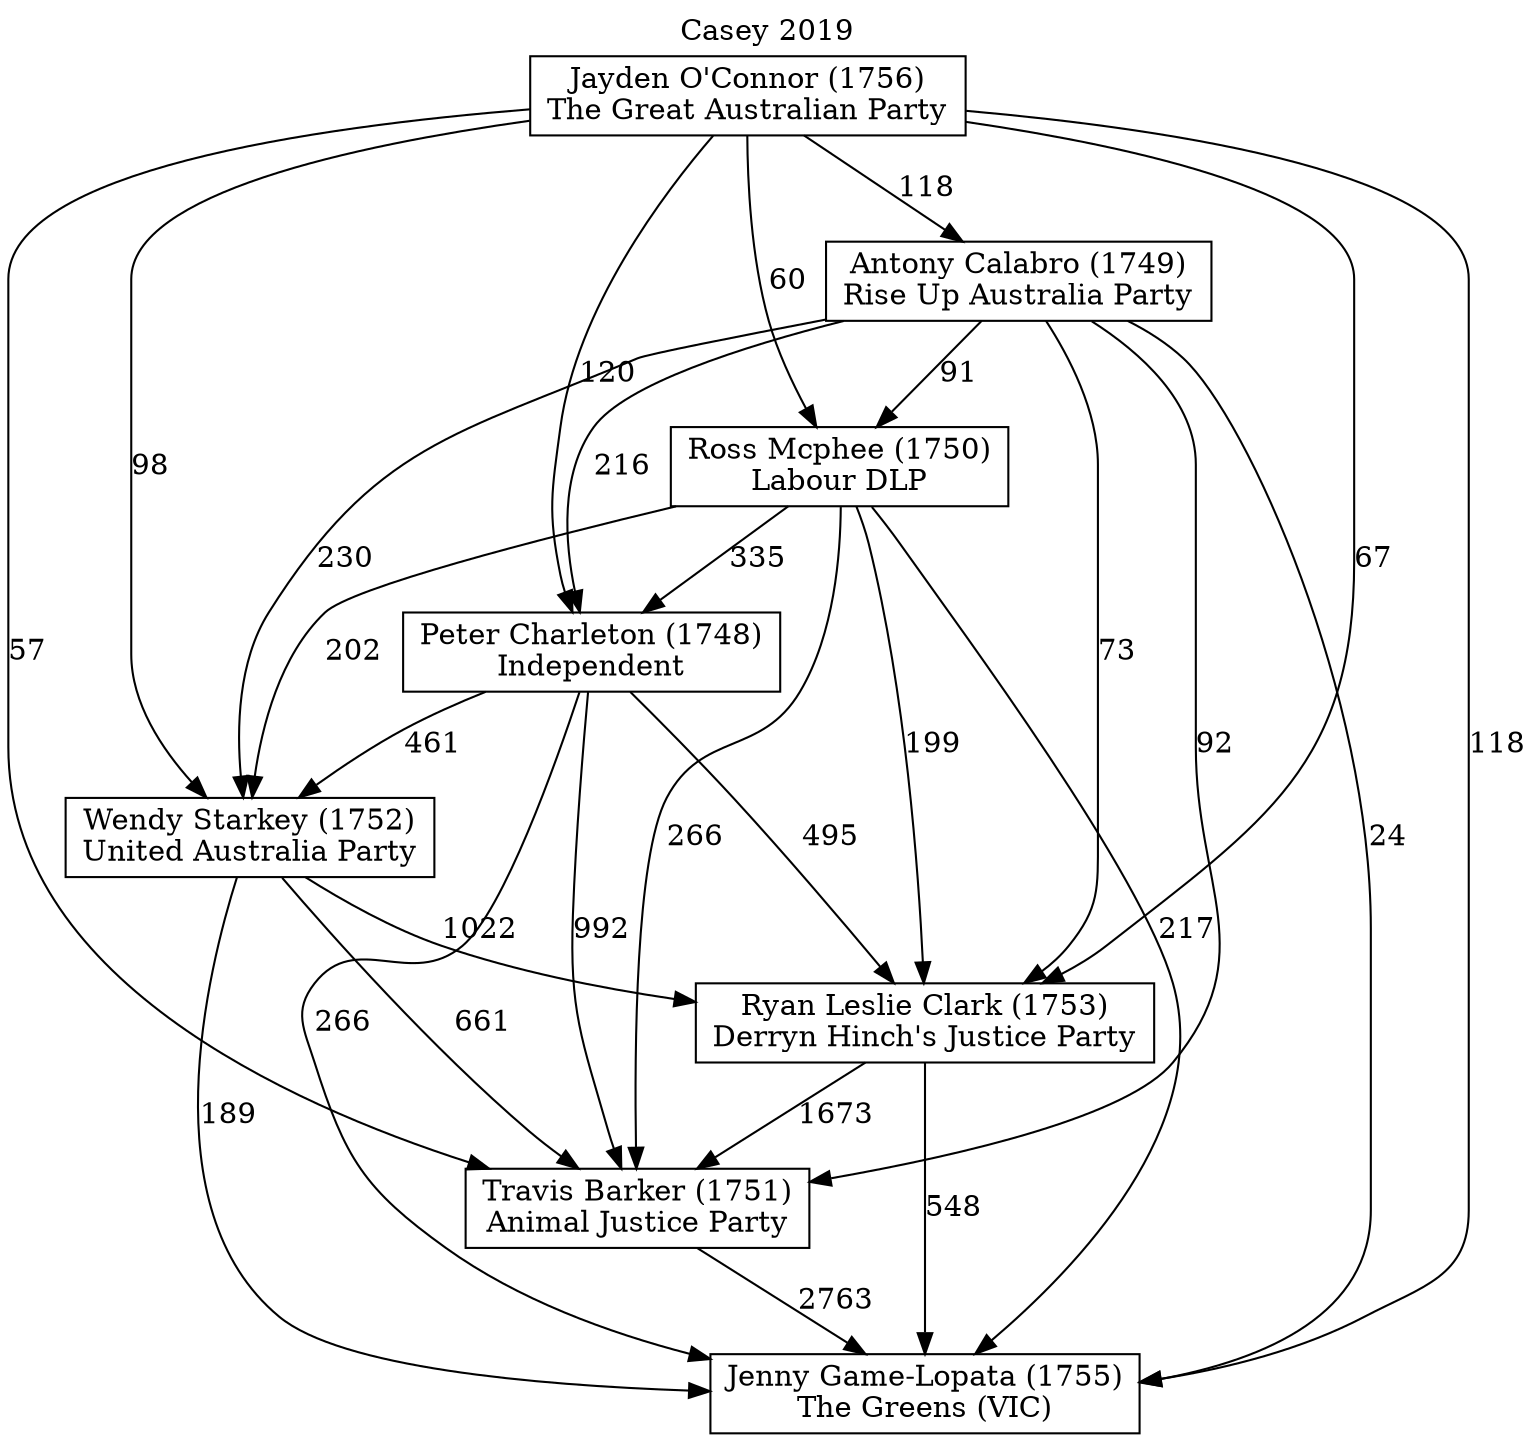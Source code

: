 // House preference flow
digraph "Jenny Game-Lopata (1755)_Casey_2019" {
	graph [label="Casey 2019" labelloc=t mclimit=10]
	node [shape=box]
	"Jenny Game-Lopata (1755)" [label="Jenny Game-Lopata (1755)
The Greens (VIC)"]
	"Travis Barker (1751)" [label="Travis Barker (1751)
Animal Justice Party"]
	"Ryan Leslie Clark (1753)" [label="Ryan Leslie Clark (1753)
Derryn Hinch's Justice Party"]
	"Wendy Starkey (1752)" [label="Wendy Starkey (1752)
United Australia Party"]
	"Peter Charleton (1748)" [label="Peter Charleton (1748)
Independent"]
	"Ross Mcphee (1750)" [label="Ross Mcphee (1750)
Labour DLP"]
	"Antony Calabro (1749)" [label="Antony Calabro (1749)
Rise Up Australia Party"]
	"Jayden O'Connor (1756)" [label="Jayden O'Connor (1756)
The Great Australian Party"]
	"Jenny Game-Lopata (1755)" [label="Jenny Game-Lopata (1755)
The Greens (VIC)"]
	"Ryan Leslie Clark (1753)" [label="Ryan Leslie Clark (1753)
Derryn Hinch's Justice Party"]
	"Wendy Starkey (1752)" [label="Wendy Starkey (1752)
United Australia Party"]
	"Peter Charleton (1748)" [label="Peter Charleton (1748)
Independent"]
	"Ross Mcphee (1750)" [label="Ross Mcphee (1750)
Labour DLP"]
	"Antony Calabro (1749)" [label="Antony Calabro (1749)
Rise Up Australia Party"]
	"Jayden O'Connor (1756)" [label="Jayden O'Connor (1756)
The Great Australian Party"]
	"Jenny Game-Lopata (1755)" [label="Jenny Game-Lopata (1755)
The Greens (VIC)"]
	"Wendy Starkey (1752)" [label="Wendy Starkey (1752)
United Australia Party"]
	"Peter Charleton (1748)" [label="Peter Charleton (1748)
Independent"]
	"Ross Mcphee (1750)" [label="Ross Mcphee (1750)
Labour DLP"]
	"Antony Calabro (1749)" [label="Antony Calabro (1749)
Rise Up Australia Party"]
	"Jayden O'Connor (1756)" [label="Jayden O'Connor (1756)
The Great Australian Party"]
	"Jenny Game-Lopata (1755)" [label="Jenny Game-Lopata (1755)
The Greens (VIC)"]
	"Peter Charleton (1748)" [label="Peter Charleton (1748)
Independent"]
	"Ross Mcphee (1750)" [label="Ross Mcphee (1750)
Labour DLP"]
	"Antony Calabro (1749)" [label="Antony Calabro (1749)
Rise Up Australia Party"]
	"Jayden O'Connor (1756)" [label="Jayden O'Connor (1756)
The Great Australian Party"]
	"Jenny Game-Lopata (1755)" [label="Jenny Game-Lopata (1755)
The Greens (VIC)"]
	"Ross Mcphee (1750)" [label="Ross Mcphee (1750)
Labour DLP"]
	"Antony Calabro (1749)" [label="Antony Calabro (1749)
Rise Up Australia Party"]
	"Jayden O'Connor (1756)" [label="Jayden O'Connor (1756)
The Great Australian Party"]
	"Jenny Game-Lopata (1755)" [label="Jenny Game-Lopata (1755)
The Greens (VIC)"]
	"Antony Calabro (1749)" [label="Antony Calabro (1749)
Rise Up Australia Party"]
	"Jayden O'Connor (1756)" [label="Jayden O'Connor (1756)
The Great Australian Party"]
	"Jenny Game-Lopata (1755)" [label="Jenny Game-Lopata (1755)
The Greens (VIC)"]
	"Jayden O'Connor (1756)" [label="Jayden O'Connor (1756)
The Great Australian Party"]
	"Jayden O'Connor (1756)" [label="Jayden O'Connor (1756)
The Great Australian Party"]
	"Antony Calabro (1749)" [label="Antony Calabro (1749)
Rise Up Australia Party"]
	"Jayden O'Connor (1756)" [label="Jayden O'Connor (1756)
The Great Australian Party"]
	"Jayden O'Connor (1756)" [label="Jayden O'Connor (1756)
The Great Australian Party"]
	"Ross Mcphee (1750)" [label="Ross Mcphee (1750)
Labour DLP"]
	"Antony Calabro (1749)" [label="Antony Calabro (1749)
Rise Up Australia Party"]
	"Jayden O'Connor (1756)" [label="Jayden O'Connor (1756)
The Great Australian Party"]
	"Ross Mcphee (1750)" [label="Ross Mcphee (1750)
Labour DLP"]
	"Jayden O'Connor (1756)" [label="Jayden O'Connor (1756)
The Great Australian Party"]
	"Jayden O'Connor (1756)" [label="Jayden O'Connor (1756)
The Great Australian Party"]
	"Antony Calabro (1749)" [label="Antony Calabro (1749)
Rise Up Australia Party"]
	"Jayden O'Connor (1756)" [label="Jayden O'Connor (1756)
The Great Australian Party"]
	"Jayden O'Connor (1756)" [label="Jayden O'Connor (1756)
The Great Australian Party"]
	"Peter Charleton (1748)" [label="Peter Charleton (1748)
Independent"]
	"Ross Mcphee (1750)" [label="Ross Mcphee (1750)
Labour DLP"]
	"Antony Calabro (1749)" [label="Antony Calabro (1749)
Rise Up Australia Party"]
	"Jayden O'Connor (1756)" [label="Jayden O'Connor (1756)
The Great Australian Party"]
	"Peter Charleton (1748)" [label="Peter Charleton (1748)
Independent"]
	"Antony Calabro (1749)" [label="Antony Calabro (1749)
Rise Up Australia Party"]
	"Jayden O'Connor (1756)" [label="Jayden O'Connor (1756)
The Great Australian Party"]
	"Peter Charleton (1748)" [label="Peter Charleton (1748)
Independent"]
	"Jayden O'Connor (1756)" [label="Jayden O'Connor (1756)
The Great Australian Party"]
	"Jayden O'Connor (1756)" [label="Jayden O'Connor (1756)
The Great Australian Party"]
	"Antony Calabro (1749)" [label="Antony Calabro (1749)
Rise Up Australia Party"]
	"Jayden O'Connor (1756)" [label="Jayden O'Connor (1756)
The Great Australian Party"]
	"Jayden O'Connor (1756)" [label="Jayden O'Connor (1756)
The Great Australian Party"]
	"Ross Mcphee (1750)" [label="Ross Mcphee (1750)
Labour DLP"]
	"Antony Calabro (1749)" [label="Antony Calabro (1749)
Rise Up Australia Party"]
	"Jayden O'Connor (1756)" [label="Jayden O'Connor (1756)
The Great Australian Party"]
	"Ross Mcphee (1750)" [label="Ross Mcphee (1750)
Labour DLP"]
	"Jayden O'Connor (1756)" [label="Jayden O'Connor (1756)
The Great Australian Party"]
	"Jayden O'Connor (1756)" [label="Jayden O'Connor (1756)
The Great Australian Party"]
	"Antony Calabro (1749)" [label="Antony Calabro (1749)
Rise Up Australia Party"]
	"Jayden O'Connor (1756)" [label="Jayden O'Connor (1756)
The Great Australian Party"]
	"Jayden O'Connor (1756)" [label="Jayden O'Connor (1756)
The Great Australian Party"]
	"Wendy Starkey (1752)" [label="Wendy Starkey (1752)
United Australia Party"]
	"Peter Charleton (1748)" [label="Peter Charleton (1748)
Independent"]
	"Ross Mcphee (1750)" [label="Ross Mcphee (1750)
Labour DLP"]
	"Antony Calabro (1749)" [label="Antony Calabro (1749)
Rise Up Australia Party"]
	"Jayden O'Connor (1756)" [label="Jayden O'Connor (1756)
The Great Australian Party"]
	"Wendy Starkey (1752)" [label="Wendy Starkey (1752)
United Australia Party"]
	"Ross Mcphee (1750)" [label="Ross Mcphee (1750)
Labour DLP"]
	"Antony Calabro (1749)" [label="Antony Calabro (1749)
Rise Up Australia Party"]
	"Jayden O'Connor (1756)" [label="Jayden O'Connor (1756)
The Great Australian Party"]
	"Wendy Starkey (1752)" [label="Wendy Starkey (1752)
United Australia Party"]
	"Antony Calabro (1749)" [label="Antony Calabro (1749)
Rise Up Australia Party"]
	"Jayden O'Connor (1756)" [label="Jayden O'Connor (1756)
The Great Australian Party"]
	"Wendy Starkey (1752)" [label="Wendy Starkey (1752)
United Australia Party"]
	"Jayden O'Connor (1756)" [label="Jayden O'Connor (1756)
The Great Australian Party"]
	"Jayden O'Connor (1756)" [label="Jayden O'Connor (1756)
The Great Australian Party"]
	"Antony Calabro (1749)" [label="Antony Calabro (1749)
Rise Up Australia Party"]
	"Jayden O'Connor (1756)" [label="Jayden O'Connor (1756)
The Great Australian Party"]
	"Jayden O'Connor (1756)" [label="Jayden O'Connor (1756)
The Great Australian Party"]
	"Ross Mcphee (1750)" [label="Ross Mcphee (1750)
Labour DLP"]
	"Antony Calabro (1749)" [label="Antony Calabro (1749)
Rise Up Australia Party"]
	"Jayden O'Connor (1756)" [label="Jayden O'Connor (1756)
The Great Australian Party"]
	"Ross Mcphee (1750)" [label="Ross Mcphee (1750)
Labour DLP"]
	"Jayden O'Connor (1756)" [label="Jayden O'Connor (1756)
The Great Australian Party"]
	"Jayden O'Connor (1756)" [label="Jayden O'Connor (1756)
The Great Australian Party"]
	"Antony Calabro (1749)" [label="Antony Calabro (1749)
Rise Up Australia Party"]
	"Jayden O'Connor (1756)" [label="Jayden O'Connor (1756)
The Great Australian Party"]
	"Jayden O'Connor (1756)" [label="Jayden O'Connor (1756)
The Great Australian Party"]
	"Peter Charleton (1748)" [label="Peter Charleton (1748)
Independent"]
	"Ross Mcphee (1750)" [label="Ross Mcphee (1750)
Labour DLP"]
	"Antony Calabro (1749)" [label="Antony Calabro (1749)
Rise Up Australia Party"]
	"Jayden O'Connor (1756)" [label="Jayden O'Connor (1756)
The Great Australian Party"]
	"Peter Charleton (1748)" [label="Peter Charleton (1748)
Independent"]
	"Antony Calabro (1749)" [label="Antony Calabro (1749)
Rise Up Australia Party"]
	"Jayden O'Connor (1756)" [label="Jayden O'Connor (1756)
The Great Australian Party"]
	"Peter Charleton (1748)" [label="Peter Charleton (1748)
Independent"]
	"Jayden O'Connor (1756)" [label="Jayden O'Connor (1756)
The Great Australian Party"]
	"Jayden O'Connor (1756)" [label="Jayden O'Connor (1756)
The Great Australian Party"]
	"Antony Calabro (1749)" [label="Antony Calabro (1749)
Rise Up Australia Party"]
	"Jayden O'Connor (1756)" [label="Jayden O'Connor (1756)
The Great Australian Party"]
	"Jayden O'Connor (1756)" [label="Jayden O'Connor (1756)
The Great Australian Party"]
	"Ross Mcphee (1750)" [label="Ross Mcphee (1750)
Labour DLP"]
	"Antony Calabro (1749)" [label="Antony Calabro (1749)
Rise Up Australia Party"]
	"Jayden O'Connor (1756)" [label="Jayden O'Connor (1756)
The Great Australian Party"]
	"Ross Mcphee (1750)" [label="Ross Mcphee (1750)
Labour DLP"]
	"Jayden O'Connor (1756)" [label="Jayden O'Connor (1756)
The Great Australian Party"]
	"Jayden O'Connor (1756)" [label="Jayden O'Connor (1756)
The Great Australian Party"]
	"Antony Calabro (1749)" [label="Antony Calabro (1749)
Rise Up Australia Party"]
	"Jayden O'Connor (1756)" [label="Jayden O'Connor (1756)
The Great Australian Party"]
	"Jayden O'Connor (1756)" [label="Jayden O'Connor (1756)
The Great Australian Party"]
	"Ryan Leslie Clark (1753)" [label="Ryan Leslie Clark (1753)
Derryn Hinch's Justice Party"]
	"Wendy Starkey (1752)" [label="Wendy Starkey (1752)
United Australia Party"]
	"Peter Charleton (1748)" [label="Peter Charleton (1748)
Independent"]
	"Ross Mcphee (1750)" [label="Ross Mcphee (1750)
Labour DLP"]
	"Antony Calabro (1749)" [label="Antony Calabro (1749)
Rise Up Australia Party"]
	"Jayden O'Connor (1756)" [label="Jayden O'Connor (1756)
The Great Australian Party"]
	"Ryan Leslie Clark (1753)" [label="Ryan Leslie Clark (1753)
Derryn Hinch's Justice Party"]
	"Peter Charleton (1748)" [label="Peter Charleton (1748)
Independent"]
	"Ross Mcphee (1750)" [label="Ross Mcphee (1750)
Labour DLP"]
	"Antony Calabro (1749)" [label="Antony Calabro (1749)
Rise Up Australia Party"]
	"Jayden O'Connor (1756)" [label="Jayden O'Connor (1756)
The Great Australian Party"]
	"Ryan Leslie Clark (1753)" [label="Ryan Leslie Clark (1753)
Derryn Hinch's Justice Party"]
	"Ross Mcphee (1750)" [label="Ross Mcphee (1750)
Labour DLP"]
	"Antony Calabro (1749)" [label="Antony Calabro (1749)
Rise Up Australia Party"]
	"Jayden O'Connor (1756)" [label="Jayden O'Connor (1756)
The Great Australian Party"]
	"Ryan Leslie Clark (1753)" [label="Ryan Leslie Clark (1753)
Derryn Hinch's Justice Party"]
	"Antony Calabro (1749)" [label="Antony Calabro (1749)
Rise Up Australia Party"]
	"Jayden O'Connor (1756)" [label="Jayden O'Connor (1756)
The Great Australian Party"]
	"Ryan Leslie Clark (1753)" [label="Ryan Leslie Clark (1753)
Derryn Hinch's Justice Party"]
	"Jayden O'Connor (1756)" [label="Jayden O'Connor (1756)
The Great Australian Party"]
	"Jayden O'Connor (1756)" [label="Jayden O'Connor (1756)
The Great Australian Party"]
	"Antony Calabro (1749)" [label="Antony Calabro (1749)
Rise Up Australia Party"]
	"Jayden O'Connor (1756)" [label="Jayden O'Connor (1756)
The Great Australian Party"]
	"Jayden O'Connor (1756)" [label="Jayden O'Connor (1756)
The Great Australian Party"]
	"Ross Mcphee (1750)" [label="Ross Mcphee (1750)
Labour DLP"]
	"Antony Calabro (1749)" [label="Antony Calabro (1749)
Rise Up Australia Party"]
	"Jayden O'Connor (1756)" [label="Jayden O'Connor (1756)
The Great Australian Party"]
	"Ross Mcphee (1750)" [label="Ross Mcphee (1750)
Labour DLP"]
	"Jayden O'Connor (1756)" [label="Jayden O'Connor (1756)
The Great Australian Party"]
	"Jayden O'Connor (1756)" [label="Jayden O'Connor (1756)
The Great Australian Party"]
	"Antony Calabro (1749)" [label="Antony Calabro (1749)
Rise Up Australia Party"]
	"Jayden O'Connor (1756)" [label="Jayden O'Connor (1756)
The Great Australian Party"]
	"Jayden O'Connor (1756)" [label="Jayden O'Connor (1756)
The Great Australian Party"]
	"Peter Charleton (1748)" [label="Peter Charleton (1748)
Independent"]
	"Ross Mcphee (1750)" [label="Ross Mcphee (1750)
Labour DLP"]
	"Antony Calabro (1749)" [label="Antony Calabro (1749)
Rise Up Australia Party"]
	"Jayden O'Connor (1756)" [label="Jayden O'Connor (1756)
The Great Australian Party"]
	"Peter Charleton (1748)" [label="Peter Charleton (1748)
Independent"]
	"Antony Calabro (1749)" [label="Antony Calabro (1749)
Rise Up Australia Party"]
	"Jayden O'Connor (1756)" [label="Jayden O'Connor (1756)
The Great Australian Party"]
	"Peter Charleton (1748)" [label="Peter Charleton (1748)
Independent"]
	"Jayden O'Connor (1756)" [label="Jayden O'Connor (1756)
The Great Australian Party"]
	"Jayden O'Connor (1756)" [label="Jayden O'Connor (1756)
The Great Australian Party"]
	"Antony Calabro (1749)" [label="Antony Calabro (1749)
Rise Up Australia Party"]
	"Jayden O'Connor (1756)" [label="Jayden O'Connor (1756)
The Great Australian Party"]
	"Jayden O'Connor (1756)" [label="Jayden O'Connor (1756)
The Great Australian Party"]
	"Ross Mcphee (1750)" [label="Ross Mcphee (1750)
Labour DLP"]
	"Antony Calabro (1749)" [label="Antony Calabro (1749)
Rise Up Australia Party"]
	"Jayden O'Connor (1756)" [label="Jayden O'Connor (1756)
The Great Australian Party"]
	"Ross Mcphee (1750)" [label="Ross Mcphee (1750)
Labour DLP"]
	"Jayden O'Connor (1756)" [label="Jayden O'Connor (1756)
The Great Australian Party"]
	"Jayden O'Connor (1756)" [label="Jayden O'Connor (1756)
The Great Australian Party"]
	"Antony Calabro (1749)" [label="Antony Calabro (1749)
Rise Up Australia Party"]
	"Jayden O'Connor (1756)" [label="Jayden O'Connor (1756)
The Great Australian Party"]
	"Jayden O'Connor (1756)" [label="Jayden O'Connor (1756)
The Great Australian Party"]
	"Wendy Starkey (1752)" [label="Wendy Starkey (1752)
United Australia Party"]
	"Peter Charleton (1748)" [label="Peter Charleton (1748)
Independent"]
	"Ross Mcphee (1750)" [label="Ross Mcphee (1750)
Labour DLP"]
	"Antony Calabro (1749)" [label="Antony Calabro (1749)
Rise Up Australia Party"]
	"Jayden O'Connor (1756)" [label="Jayden O'Connor (1756)
The Great Australian Party"]
	"Wendy Starkey (1752)" [label="Wendy Starkey (1752)
United Australia Party"]
	"Ross Mcphee (1750)" [label="Ross Mcphee (1750)
Labour DLP"]
	"Antony Calabro (1749)" [label="Antony Calabro (1749)
Rise Up Australia Party"]
	"Jayden O'Connor (1756)" [label="Jayden O'Connor (1756)
The Great Australian Party"]
	"Wendy Starkey (1752)" [label="Wendy Starkey (1752)
United Australia Party"]
	"Antony Calabro (1749)" [label="Antony Calabro (1749)
Rise Up Australia Party"]
	"Jayden O'Connor (1756)" [label="Jayden O'Connor (1756)
The Great Australian Party"]
	"Wendy Starkey (1752)" [label="Wendy Starkey (1752)
United Australia Party"]
	"Jayden O'Connor (1756)" [label="Jayden O'Connor (1756)
The Great Australian Party"]
	"Jayden O'Connor (1756)" [label="Jayden O'Connor (1756)
The Great Australian Party"]
	"Antony Calabro (1749)" [label="Antony Calabro (1749)
Rise Up Australia Party"]
	"Jayden O'Connor (1756)" [label="Jayden O'Connor (1756)
The Great Australian Party"]
	"Jayden O'Connor (1756)" [label="Jayden O'Connor (1756)
The Great Australian Party"]
	"Ross Mcphee (1750)" [label="Ross Mcphee (1750)
Labour DLP"]
	"Antony Calabro (1749)" [label="Antony Calabro (1749)
Rise Up Australia Party"]
	"Jayden O'Connor (1756)" [label="Jayden O'Connor (1756)
The Great Australian Party"]
	"Ross Mcphee (1750)" [label="Ross Mcphee (1750)
Labour DLP"]
	"Jayden O'Connor (1756)" [label="Jayden O'Connor (1756)
The Great Australian Party"]
	"Jayden O'Connor (1756)" [label="Jayden O'Connor (1756)
The Great Australian Party"]
	"Antony Calabro (1749)" [label="Antony Calabro (1749)
Rise Up Australia Party"]
	"Jayden O'Connor (1756)" [label="Jayden O'Connor (1756)
The Great Australian Party"]
	"Jayden O'Connor (1756)" [label="Jayden O'Connor (1756)
The Great Australian Party"]
	"Peter Charleton (1748)" [label="Peter Charleton (1748)
Independent"]
	"Ross Mcphee (1750)" [label="Ross Mcphee (1750)
Labour DLP"]
	"Antony Calabro (1749)" [label="Antony Calabro (1749)
Rise Up Australia Party"]
	"Jayden O'Connor (1756)" [label="Jayden O'Connor (1756)
The Great Australian Party"]
	"Peter Charleton (1748)" [label="Peter Charleton (1748)
Independent"]
	"Antony Calabro (1749)" [label="Antony Calabro (1749)
Rise Up Australia Party"]
	"Jayden O'Connor (1756)" [label="Jayden O'Connor (1756)
The Great Australian Party"]
	"Peter Charleton (1748)" [label="Peter Charleton (1748)
Independent"]
	"Jayden O'Connor (1756)" [label="Jayden O'Connor (1756)
The Great Australian Party"]
	"Jayden O'Connor (1756)" [label="Jayden O'Connor (1756)
The Great Australian Party"]
	"Antony Calabro (1749)" [label="Antony Calabro (1749)
Rise Up Australia Party"]
	"Jayden O'Connor (1756)" [label="Jayden O'Connor (1756)
The Great Australian Party"]
	"Jayden O'Connor (1756)" [label="Jayden O'Connor (1756)
The Great Australian Party"]
	"Ross Mcphee (1750)" [label="Ross Mcphee (1750)
Labour DLP"]
	"Antony Calabro (1749)" [label="Antony Calabro (1749)
Rise Up Australia Party"]
	"Jayden O'Connor (1756)" [label="Jayden O'Connor (1756)
The Great Australian Party"]
	"Ross Mcphee (1750)" [label="Ross Mcphee (1750)
Labour DLP"]
	"Jayden O'Connor (1756)" [label="Jayden O'Connor (1756)
The Great Australian Party"]
	"Jayden O'Connor (1756)" [label="Jayden O'Connor (1756)
The Great Australian Party"]
	"Antony Calabro (1749)" [label="Antony Calabro (1749)
Rise Up Australia Party"]
	"Jayden O'Connor (1756)" [label="Jayden O'Connor (1756)
The Great Australian Party"]
	"Jayden O'Connor (1756)" [label="Jayden O'Connor (1756)
The Great Australian Party"]
	"Travis Barker (1751)" [label="Travis Barker (1751)
Animal Justice Party"]
	"Ryan Leslie Clark (1753)" [label="Ryan Leslie Clark (1753)
Derryn Hinch's Justice Party"]
	"Wendy Starkey (1752)" [label="Wendy Starkey (1752)
United Australia Party"]
	"Peter Charleton (1748)" [label="Peter Charleton (1748)
Independent"]
	"Ross Mcphee (1750)" [label="Ross Mcphee (1750)
Labour DLP"]
	"Antony Calabro (1749)" [label="Antony Calabro (1749)
Rise Up Australia Party"]
	"Jayden O'Connor (1756)" [label="Jayden O'Connor (1756)
The Great Australian Party"]
	"Travis Barker (1751)" [label="Travis Barker (1751)
Animal Justice Party"]
	"Wendy Starkey (1752)" [label="Wendy Starkey (1752)
United Australia Party"]
	"Peter Charleton (1748)" [label="Peter Charleton (1748)
Independent"]
	"Ross Mcphee (1750)" [label="Ross Mcphee (1750)
Labour DLP"]
	"Antony Calabro (1749)" [label="Antony Calabro (1749)
Rise Up Australia Party"]
	"Jayden O'Connor (1756)" [label="Jayden O'Connor (1756)
The Great Australian Party"]
	"Travis Barker (1751)" [label="Travis Barker (1751)
Animal Justice Party"]
	"Peter Charleton (1748)" [label="Peter Charleton (1748)
Independent"]
	"Ross Mcphee (1750)" [label="Ross Mcphee (1750)
Labour DLP"]
	"Antony Calabro (1749)" [label="Antony Calabro (1749)
Rise Up Australia Party"]
	"Jayden O'Connor (1756)" [label="Jayden O'Connor (1756)
The Great Australian Party"]
	"Travis Barker (1751)" [label="Travis Barker (1751)
Animal Justice Party"]
	"Ross Mcphee (1750)" [label="Ross Mcphee (1750)
Labour DLP"]
	"Antony Calabro (1749)" [label="Antony Calabro (1749)
Rise Up Australia Party"]
	"Jayden O'Connor (1756)" [label="Jayden O'Connor (1756)
The Great Australian Party"]
	"Travis Barker (1751)" [label="Travis Barker (1751)
Animal Justice Party"]
	"Antony Calabro (1749)" [label="Antony Calabro (1749)
Rise Up Australia Party"]
	"Jayden O'Connor (1756)" [label="Jayden O'Connor (1756)
The Great Australian Party"]
	"Travis Barker (1751)" [label="Travis Barker (1751)
Animal Justice Party"]
	"Jayden O'Connor (1756)" [label="Jayden O'Connor (1756)
The Great Australian Party"]
	"Jayden O'Connor (1756)" [label="Jayden O'Connor (1756)
The Great Australian Party"]
	"Antony Calabro (1749)" [label="Antony Calabro (1749)
Rise Up Australia Party"]
	"Jayden O'Connor (1756)" [label="Jayden O'Connor (1756)
The Great Australian Party"]
	"Jayden O'Connor (1756)" [label="Jayden O'Connor (1756)
The Great Australian Party"]
	"Ross Mcphee (1750)" [label="Ross Mcphee (1750)
Labour DLP"]
	"Antony Calabro (1749)" [label="Antony Calabro (1749)
Rise Up Australia Party"]
	"Jayden O'Connor (1756)" [label="Jayden O'Connor (1756)
The Great Australian Party"]
	"Ross Mcphee (1750)" [label="Ross Mcphee (1750)
Labour DLP"]
	"Jayden O'Connor (1756)" [label="Jayden O'Connor (1756)
The Great Australian Party"]
	"Jayden O'Connor (1756)" [label="Jayden O'Connor (1756)
The Great Australian Party"]
	"Antony Calabro (1749)" [label="Antony Calabro (1749)
Rise Up Australia Party"]
	"Jayden O'Connor (1756)" [label="Jayden O'Connor (1756)
The Great Australian Party"]
	"Jayden O'Connor (1756)" [label="Jayden O'Connor (1756)
The Great Australian Party"]
	"Peter Charleton (1748)" [label="Peter Charleton (1748)
Independent"]
	"Ross Mcphee (1750)" [label="Ross Mcphee (1750)
Labour DLP"]
	"Antony Calabro (1749)" [label="Antony Calabro (1749)
Rise Up Australia Party"]
	"Jayden O'Connor (1756)" [label="Jayden O'Connor (1756)
The Great Australian Party"]
	"Peter Charleton (1748)" [label="Peter Charleton (1748)
Independent"]
	"Antony Calabro (1749)" [label="Antony Calabro (1749)
Rise Up Australia Party"]
	"Jayden O'Connor (1756)" [label="Jayden O'Connor (1756)
The Great Australian Party"]
	"Peter Charleton (1748)" [label="Peter Charleton (1748)
Independent"]
	"Jayden O'Connor (1756)" [label="Jayden O'Connor (1756)
The Great Australian Party"]
	"Jayden O'Connor (1756)" [label="Jayden O'Connor (1756)
The Great Australian Party"]
	"Antony Calabro (1749)" [label="Antony Calabro (1749)
Rise Up Australia Party"]
	"Jayden O'Connor (1756)" [label="Jayden O'Connor (1756)
The Great Australian Party"]
	"Jayden O'Connor (1756)" [label="Jayden O'Connor (1756)
The Great Australian Party"]
	"Ross Mcphee (1750)" [label="Ross Mcphee (1750)
Labour DLP"]
	"Antony Calabro (1749)" [label="Antony Calabro (1749)
Rise Up Australia Party"]
	"Jayden O'Connor (1756)" [label="Jayden O'Connor (1756)
The Great Australian Party"]
	"Ross Mcphee (1750)" [label="Ross Mcphee (1750)
Labour DLP"]
	"Jayden O'Connor (1756)" [label="Jayden O'Connor (1756)
The Great Australian Party"]
	"Jayden O'Connor (1756)" [label="Jayden O'Connor (1756)
The Great Australian Party"]
	"Antony Calabro (1749)" [label="Antony Calabro (1749)
Rise Up Australia Party"]
	"Jayden O'Connor (1756)" [label="Jayden O'Connor (1756)
The Great Australian Party"]
	"Jayden O'Connor (1756)" [label="Jayden O'Connor (1756)
The Great Australian Party"]
	"Wendy Starkey (1752)" [label="Wendy Starkey (1752)
United Australia Party"]
	"Peter Charleton (1748)" [label="Peter Charleton (1748)
Independent"]
	"Ross Mcphee (1750)" [label="Ross Mcphee (1750)
Labour DLP"]
	"Antony Calabro (1749)" [label="Antony Calabro (1749)
Rise Up Australia Party"]
	"Jayden O'Connor (1756)" [label="Jayden O'Connor (1756)
The Great Australian Party"]
	"Wendy Starkey (1752)" [label="Wendy Starkey (1752)
United Australia Party"]
	"Ross Mcphee (1750)" [label="Ross Mcphee (1750)
Labour DLP"]
	"Antony Calabro (1749)" [label="Antony Calabro (1749)
Rise Up Australia Party"]
	"Jayden O'Connor (1756)" [label="Jayden O'Connor (1756)
The Great Australian Party"]
	"Wendy Starkey (1752)" [label="Wendy Starkey (1752)
United Australia Party"]
	"Antony Calabro (1749)" [label="Antony Calabro (1749)
Rise Up Australia Party"]
	"Jayden O'Connor (1756)" [label="Jayden O'Connor (1756)
The Great Australian Party"]
	"Wendy Starkey (1752)" [label="Wendy Starkey (1752)
United Australia Party"]
	"Jayden O'Connor (1756)" [label="Jayden O'Connor (1756)
The Great Australian Party"]
	"Jayden O'Connor (1756)" [label="Jayden O'Connor (1756)
The Great Australian Party"]
	"Antony Calabro (1749)" [label="Antony Calabro (1749)
Rise Up Australia Party"]
	"Jayden O'Connor (1756)" [label="Jayden O'Connor (1756)
The Great Australian Party"]
	"Jayden O'Connor (1756)" [label="Jayden O'Connor (1756)
The Great Australian Party"]
	"Ross Mcphee (1750)" [label="Ross Mcphee (1750)
Labour DLP"]
	"Antony Calabro (1749)" [label="Antony Calabro (1749)
Rise Up Australia Party"]
	"Jayden O'Connor (1756)" [label="Jayden O'Connor (1756)
The Great Australian Party"]
	"Ross Mcphee (1750)" [label="Ross Mcphee (1750)
Labour DLP"]
	"Jayden O'Connor (1756)" [label="Jayden O'Connor (1756)
The Great Australian Party"]
	"Jayden O'Connor (1756)" [label="Jayden O'Connor (1756)
The Great Australian Party"]
	"Antony Calabro (1749)" [label="Antony Calabro (1749)
Rise Up Australia Party"]
	"Jayden O'Connor (1756)" [label="Jayden O'Connor (1756)
The Great Australian Party"]
	"Jayden O'Connor (1756)" [label="Jayden O'Connor (1756)
The Great Australian Party"]
	"Peter Charleton (1748)" [label="Peter Charleton (1748)
Independent"]
	"Ross Mcphee (1750)" [label="Ross Mcphee (1750)
Labour DLP"]
	"Antony Calabro (1749)" [label="Antony Calabro (1749)
Rise Up Australia Party"]
	"Jayden O'Connor (1756)" [label="Jayden O'Connor (1756)
The Great Australian Party"]
	"Peter Charleton (1748)" [label="Peter Charleton (1748)
Independent"]
	"Antony Calabro (1749)" [label="Antony Calabro (1749)
Rise Up Australia Party"]
	"Jayden O'Connor (1756)" [label="Jayden O'Connor (1756)
The Great Australian Party"]
	"Peter Charleton (1748)" [label="Peter Charleton (1748)
Independent"]
	"Jayden O'Connor (1756)" [label="Jayden O'Connor (1756)
The Great Australian Party"]
	"Jayden O'Connor (1756)" [label="Jayden O'Connor (1756)
The Great Australian Party"]
	"Antony Calabro (1749)" [label="Antony Calabro (1749)
Rise Up Australia Party"]
	"Jayden O'Connor (1756)" [label="Jayden O'Connor (1756)
The Great Australian Party"]
	"Jayden O'Connor (1756)" [label="Jayden O'Connor (1756)
The Great Australian Party"]
	"Ross Mcphee (1750)" [label="Ross Mcphee (1750)
Labour DLP"]
	"Antony Calabro (1749)" [label="Antony Calabro (1749)
Rise Up Australia Party"]
	"Jayden O'Connor (1756)" [label="Jayden O'Connor (1756)
The Great Australian Party"]
	"Ross Mcphee (1750)" [label="Ross Mcphee (1750)
Labour DLP"]
	"Jayden O'Connor (1756)" [label="Jayden O'Connor (1756)
The Great Australian Party"]
	"Jayden O'Connor (1756)" [label="Jayden O'Connor (1756)
The Great Australian Party"]
	"Antony Calabro (1749)" [label="Antony Calabro (1749)
Rise Up Australia Party"]
	"Jayden O'Connor (1756)" [label="Jayden O'Connor (1756)
The Great Australian Party"]
	"Jayden O'Connor (1756)" [label="Jayden O'Connor (1756)
The Great Australian Party"]
	"Ryan Leslie Clark (1753)" [label="Ryan Leslie Clark (1753)
Derryn Hinch's Justice Party"]
	"Wendy Starkey (1752)" [label="Wendy Starkey (1752)
United Australia Party"]
	"Peter Charleton (1748)" [label="Peter Charleton (1748)
Independent"]
	"Ross Mcphee (1750)" [label="Ross Mcphee (1750)
Labour DLP"]
	"Antony Calabro (1749)" [label="Antony Calabro (1749)
Rise Up Australia Party"]
	"Jayden O'Connor (1756)" [label="Jayden O'Connor (1756)
The Great Australian Party"]
	"Ryan Leslie Clark (1753)" [label="Ryan Leslie Clark (1753)
Derryn Hinch's Justice Party"]
	"Peter Charleton (1748)" [label="Peter Charleton (1748)
Independent"]
	"Ross Mcphee (1750)" [label="Ross Mcphee (1750)
Labour DLP"]
	"Antony Calabro (1749)" [label="Antony Calabro (1749)
Rise Up Australia Party"]
	"Jayden O'Connor (1756)" [label="Jayden O'Connor (1756)
The Great Australian Party"]
	"Ryan Leslie Clark (1753)" [label="Ryan Leslie Clark (1753)
Derryn Hinch's Justice Party"]
	"Ross Mcphee (1750)" [label="Ross Mcphee (1750)
Labour DLP"]
	"Antony Calabro (1749)" [label="Antony Calabro (1749)
Rise Up Australia Party"]
	"Jayden O'Connor (1756)" [label="Jayden O'Connor (1756)
The Great Australian Party"]
	"Ryan Leslie Clark (1753)" [label="Ryan Leslie Clark (1753)
Derryn Hinch's Justice Party"]
	"Antony Calabro (1749)" [label="Antony Calabro (1749)
Rise Up Australia Party"]
	"Jayden O'Connor (1756)" [label="Jayden O'Connor (1756)
The Great Australian Party"]
	"Ryan Leslie Clark (1753)" [label="Ryan Leslie Clark (1753)
Derryn Hinch's Justice Party"]
	"Jayden O'Connor (1756)" [label="Jayden O'Connor (1756)
The Great Australian Party"]
	"Jayden O'Connor (1756)" [label="Jayden O'Connor (1756)
The Great Australian Party"]
	"Antony Calabro (1749)" [label="Antony Calabro (1749)
Rise Up Australia Party"]
	"Jayden O'Connor (1756)" [label="Jayden O'Connor (1756)
The Great Australian Party"]
	"Jayden O'Connor (1756)" [label="Jayden O'Connor (1756)
The Great Australian Party"]
	"Ross Mcphee (1750)" [label="Ross Mcphee (1750)
Labour DLP"]
	"Antony Calabro (1749)" [label="Antony Calabro (1749)
Rise Up Australia Party"]
	"Jayden O'Connor (1756)" [label="Jayden O'Connor (1756)
The Great Australian Party"]
	"Ross Mcphee (1750)" [label="Ross Mcphee (1750)
Labour DLP"]
	"Jayden O'Connor (1756)" [label="Jayden O'Connor (1756)
The Great Australian Party"]
	"Jayden O'Connor (1756)" [label="Jayden O'Connor (1756)
The Great Australian Party"]
	"Antony Calabro (1749)" [label="Antony Calabro (1749)
Rise Up Australia Party"]
	"Jayden O'Connor (1756)" [label="Jayden O'Connor (1756)
The Great Australian Party"]
	"Jayden O'Connor (1756)" [label="Jayden O'Connor (1756)
The Great Australian Party"]
	"Peter Charleton (1748)" [label="Peter Charleton (1748)
Independent"]
	"Ross Mcphee (1750)" [label="Ross Mcphee (1750)
Labour DLP"]
	"Antony Calabro (1749)" [label="Antony Calabro (1749)
Rise Up Australia Party"]
	"Jayden O'Connor (1756)" [label="Jayden O'Connor (1756)
The Great Australian Party"]
	"Peter Charleton (1748)" [label="Peter Charleton (1748)
Independent"]
	"Antony Calabro (1749)" [label="Antony Calabro (1749)
Rise Up Australia Party"]
	"Jayden O'Connor (1756)" [label="Jayden O'Connor (1756)
The Great Australian Party"]
	"Peter Charleton (1748)" [label="Peter Charleton (1748)
Independent"]
	"Jayden O'Connor (1756)" [label="Jayden O'Connor (1756)
The Great Australian Party"]
	"Jayden O'Connor (1756)" [label="Jayden O'Connor (1756)
The Great Australian Party"]
	"Antony Calabro (1749)" [label="Antony Calabro (1749)
Rise Up Australia Party"]
	"Jayden O'Connor (1756)" [label="Jayden O'Connor (1756)
The Great Australian Party"]
	"Jayden O'Connor (1756)" [label="Jayden O'Connor (1756)
The Great Australian Party"]
	"Ross Mcphee (1750)" [label="Ross Mcphee (1750)
Labour DLP"]
	"Antony Calabro (1749)" [label="Antony Calabro (1749)
Rise Up Australia Party"]
	"Jayden O'Connor (1756)" [label="Jayden O'Connor (1756)
The Great Australian Party"]
	"Ross Mcphee (1750)" [label="Ross Mcphee (1750)
Labour DLP"]
	"Jayden O'Connor (1756)" [label="Jayden O'Connor (1756)
The Great Australian Party"]
	"Jayden O'Connor (1756)" [label="Jayden O'Connor (1756)
The Great Australian Party"]
	"Antony Calabro (1749)" [label="Antony Calabro (1749)
Rise Up Australia Party"]
	"Jayden O'Connor (1756)" [label="Jayden O'Connor (1756)
The Great Australian Party"]
	"Jayden O'Connor (1756)" [label="Jayden O'Connor (1756)
The Great Australian Party"]
	"Wendy Starkey (1752)" [label="Wendy Starkey (1752)
United Australia Party"]
	"Peter Charleton (1748)" [label="Peter Charleton (1748)
Independent"]
	"Ross Mcphee (1750)" [label="Ross Mcphee (1750)
Labour DLP"]
	"Antony Calabro (1749)" [label="Antony Calabro (1749)
Rise Up Australia Party"]
	"Jayden O'Connor (1756)" [label="Jayden O'Connor (1756)
The Great Australian Party"]
	"Wendy Starkey (1752)" [label="Wendy Starkey (1752)
United Australia Party"]
	"Ross Mcphee (1750)" [label="Ross Mcphee (1750)
Labour DLP"]
	"Antony Calabro (1749)" [label="Antony Calabro (1749)
Rise Up Australia Party"]
	"Jayden O'Connor (1756)" [label="Jayden O'Connor (1756)
The Great Australian Party"]
	"Wendy Starkey (1752)" [label="Wendy Starkey (1752)
United Australia Party"]
	"Antony Calabro (1749)" [label="Antony Calabro (1749)
Rise Up Australia Party"]
	"Jayden O'Connor (1756)" [label="Jayden O'Connor (1756)
The Great Australian Party"]
	"Wendy Starkey (1752)" [label="Wendy Starkey (1752)
United Australia Party"]
	"Jayden O'Connor (1756)" [label="Jayden O'Connor (1756)
The Great Australian Party"]
	"Jayden O'Connor (1756)" [label="Jayden O'Connor (1756)
The Great Australian Party"]
	"Antony Calabro (1749)" [label="Antony Calabro (1749)
Rise Up Australia Party"]
	"Jayden O'Connor (1756)" [label="Jayden O'Connor (1756)
The Great Australian Party"]
	"Jayden O'Connor (1756)" [label="Jayden O'Connor (1756)
The Great Australian Party"]
	"Ross Mcphee (1750)" [label="Ross Mcphee (1750)
Labour DLP"]
	"Antony Calabro (1749)" [label="Antony Calabro (1749)
Rise Up Australia Party"]
	"Jayden O'Connor (1756)" [label="Jayden O'Connor (1756)
The Great Australian Party"]
	"Ross Mcphee (1750)" [label="Ross Mcphee (1750)
Labour DLP"]
	"Jayden O'Connor (1756)" [label="Jayden O'Connor (1756)
The Great Australian Party"]
	"Jayden O'Connor (1756)" [label="Jayden O'Connor (1756)
The Great Australian Party"]
	"Antony Calabro (1749)" [label="Antony Calabro (1749)
Rise Up Australia Party"]
	"Jayden O'Connor (1756)" [label="Jayden O'Connor (1756)
The Great Australian Party"]
	"Jayden O'Connor (1756)" [label="Jayden O'Connor (1756)
The Great Australian Party"]
	"Peter Charleton (1748)" [label="Peter Charleton (1748)
Independent"]
	"Ross Mcphee (1750)" [label="Ross Mcphee (1750)
Labour DLP"]
	"Antony Calabro (1749)" [label="Antony Calabro (1749)
Rise Up Australia Party"]
	"Jayden O'Connor (1756)" [label="Jayden O'Connor (1756)
The Great Australian Party"]
	"Peter Charleton (1748)" [label="Peter Charleton (1748)
Independent"]
	"Antony Calabro (1749)" [label="Antony Calabro (1749)
Rise Up Australia Party"]
	"Jayden O'Connor (1756)" [label="Jayden O'Connor (1756)
The Great Australian Party"]
	"Peter Charleton (1748)" [label="Peter Charleton (1748)
Independent"]
	"Jayden O'Connor (1756)" [label="Jayden O'Connor (1756)
The Great Australian Party"]
	"Jayden O'Connor (1756)" [label="Jayden O'Connor (1756)
The Great Australian Party"]
	"Antony Calabro (1749)" [label="Antony Calabro (1749)
Rise Up Australia Party"]
	"Jayden O'Connor (1756)" [label="Jayden O'Connor (1756)
The Great Australian Party"]
	"Jayden O'Connor (1756)" [label="Jayden O'Connor (1756)
The Great Australian Party"]
	"Ross Mcphee (1750)" [label="Ross Mcphee (1750)
Labour DLP"]
	"Antony Calabro (1749)" [label="Antony Calabro (1749)
Rise Up Australia Party"]
	"Jayden O'Connor (1756)" [label="Jayden O'Connor (1756)
The Great Australian Party"]
	"Ross Mcphee (1750)" [label="Ross Mcphee (1750)
Labour DLP"]
	"Jayden O'Connor (1756)" [label="Jayden O'Connor (1756)
The Great Australian Party"]
	"Jayden O'Connor (1756)" [label="Jayden O'Connor (1756)
The Great Australian Party"]
	"Antony Calabro (1749)" [label="Antony Calabro (1749)
Rise Up Australia Party"]
	"Jayden O'Connor (1756)" [label="Jayden O'Connor (1756)
The Great Australian Party"]
	"Jayden O'Connor (1756)" [label="Jayden O'Connor (1756)
The Great Australian Party"]
	"Travis Barker (1751)" -> "Jenny Game-Lopata (1755)" [label=2763]
	"Ryan Leslie Clark (1753)" -> "Travis Barker (1751)" [label=1673]
	"Wendy Starkey (1752)" -> "Ryan Leslie Clark (1753)" [label=1022]
	"Peter Charleton (1748)" -> "Wendy Starkey (1752)" [label=461]
	"Ross Mcphee (1750)" -> "Peter Charleton (1748)" [label=335]
	"Antony Calabro (1749)" -> "Ross Mcphee (1750)" [label=91]
	"Jayden O'Connor (1756)" -> "Antony Calabro (1749)" [label=118]
	"Ryan Leslie Clark (1753)" -> "Jenny Game-Lopata (1755)" [label=548]
	"Wendy Starkey (1752)" -> "Jenny Game-Lopata (1755)" [label=189]
	"Peter Charleton (1748)" -> "Jenny Game-Lopata (1755)" [label=266]
	"Ross Mcphee (1750)" -> "Jenny Game-Lopata (1755)" [label=217]
	"Antony Calabro (1749)" -> "Jenny Game-Lopata (1755)" [label=24]
	"Jayden O'Connor (1756)" -> "Jenny Game-Lopata (1755)" [label=118]
	"Jayden O'Connor (1756)" -> "Ross Mcphee (1750)" [label=60]
	"Antony Calabro (1749)" -> "Peter Charleton (1748)" [label=216]
	"Jayden O'Connor (1756)" -> "Peter Charleton (1748)" [label=120]
	"Ross Mcphee (1750)" -> "Wendy Starkey (1752)" [label=202]
	"Antony Calabro (1749)" -> "Wendy Starkey (1752)" [label=230]
	"Jayden O'Connor (1756)" -> "Wendy Starkey (1752)" [label=98]
	"Peter Charleton (1748)" -> "Ryan Leslie Clark (1753)" [label=495]
	"Ross Mcphee (1750)" -> "Ryan Leslie Clark (1753)" [label=199]
	"Antony Calabro (1749)" -> "Ryan Leslie Clark (1753)" [label=73]
	"Jayden O'Connor (1756)" -> "Ryan Leslie Clark (1753)" [label=67]
	"Wendy Starkey (1752)" -> "Travis Barker (1751)" [label=661]
	"Peter Charleton (1748)" -> "Travis Barker (1751)" [label=992]
	"Ross Mcphee (1750)" -> "Travis Barker (1751)" [label=266]
	"Antony Calabro (1749)" -> "Travis Barker (1751)" [label=92]
	"Jayden O'Connor (1756)" -> "Travis Barker (1751)" [label=57]
}
